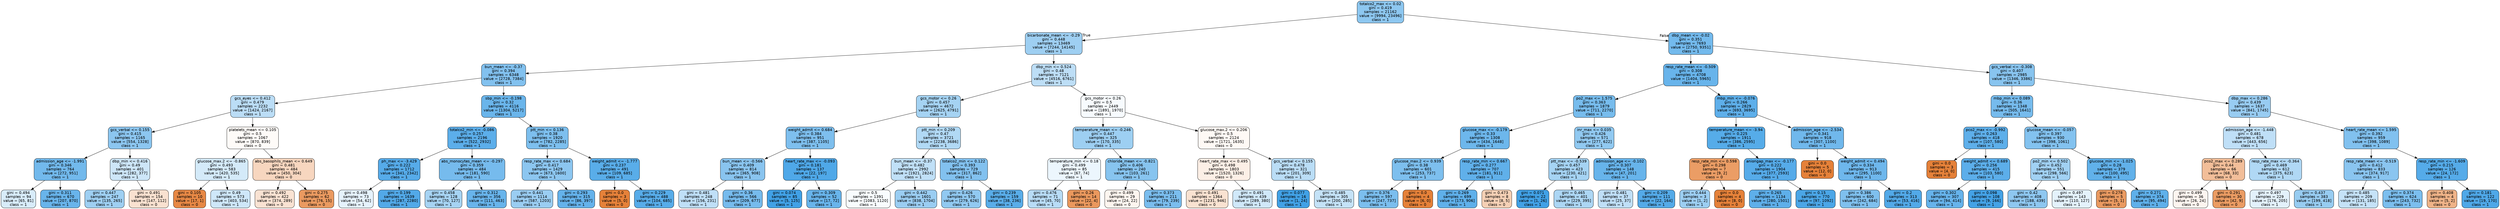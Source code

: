 digraph Tree {
node [shape=box, style="filled, rounded", color="black", fontname="helvetica"] ;
edge [fontname="helvetica"] ;
0 [label="totalco2_max <= 0.02\ngini = 0.419\nsamples = 21162\nvalue = [9994, 23496]\nclass = 1", fillcolor="#8dc7f0"] ;
1 [label="bicarbonate_mean <= -0.29\ngini = 0.448\nsamples = 13469\nvalue = [7244, 14145]\nclass = 1", fillcolor="#9ecff2"] ;
0 -> 1 [labeldistance=2.5, labelangle=45, headlabel="True"] ;
2 [label="bun_mean <= -0.37\ngini = 0.394\nsamples = 6348\nvalue = [2728, 7384]\nclass = 1", fillcolor="#82c1ef"] ;
1 -> 2 ;
3 [label="gcs_eyes <= 0.412\ngini = 0.479\nsamples = 2232\nvalue = [1424, 2167]\nclass = 1", fillcolor="#bbddf6"] ;
2 -> 3 ;
4 [label="gcs_verbal <= 0.155\ngini = 0.415\nsamples = 1165\nvalue = [554, 1328]\nclass = 1", fillcolor="#8cc6f0"] ;
3 -> 4 ;
5 [label="admission_age <= -1.991\ngini = 0.346\nsamples = 764\nvalue = [272, 951]\nclass = 1", fillcolor="#72b9ec"] ;
4 -> 5 ;
6 [label="gini = 0.494\nsamples = 94\nvalue = [65, 81]\nclass = 1", fillcolor="#d8ecfa"] ;
5 -> 6 ;
7 [label="gini = 0.311\nsamples = 670\nvalue = [207, 870]\nclass = 1", fillcolor="#68b4eb"] ;
5 -> 7 ;
8 [label="dbp_min <= 0.416\ngini = 0.49\nsamples = 401\nvalue = [282, 377]\nclass = 1", fillcolor="#cde6f8"] ;
4 -> 8 ;
9 [label="gini = 0.447\nsamples = 247\nvalue = [135, 265]\nclass = 1", fillcolor="#9ecff2"] ;
8 -> 9 ;
10 [label="gini = 0.491\nsamples = 154\nvalue = [147, 112]\nclass = 0", fillcolor="#f9e1d0"] ;
8 -> 10 ;
11 [label="platelets_mean <= 0.105\ngini = 0.5\nsamples = 1067\nvalue = [870, 839]\nclass = 0", fillcolor="#fefbf8"] ;
3 -> 11 ;
12 [label="glucose_max.2 <= -0.865\ngini = 0.493\nsamples = 583\nvalue = [420, 535]\nclass = 1", fillcolor="#d4eaf9"] ;
11 -> 12 ;
13 [label="gini = 0.105\nsamples = 10\nvalue = [17, 1]\nclass = 0", fillcolor="#e78845"] ;
12 -> 13 ;
14 [label="gini = 0.49\nsamples = 573\nvalue = [403, 534]\nclass = 1", fillcolor="#cee7f9"] ;
12 -> 14 ;
15 [label="abs_basophils_mean <= 0.649\ngini = 0.481\nsamples = 484\nvalue = [450, 304]\nclass = 0", fillcolor="#f7d6bf"] ;
11 -> 15 ;
16 [label="gini = 0.492\nsamples = 422\nvalue = [374, 289]\nclass = 0", fillcolor="#f9e2d2"] ;
15 -> 16 ;
17 [label="gini = 0.275\nsamples = 62\nvalue = [76, 15]\nclass = 0", fillcolor="#ea9a60"] ;
15 -> 17 ;
18 [label="sbp_min <= -0.198\ngini = 0.32\nsamples = 4116\nvalue = [1304, 5217]\nclass = 1", fillcolor="#6ab5eb"] ;
2 -> 18 ;
19 [label="totalco2_min <= -0.086\ngini = 0.257\nsamples = 2196\nvalue = [522, 2932]\nclass = 1", fillcolor="#5caeea"] ;
18 -> 19 ;
20 [label="ph_max <= -3.429\ngini = 0.222\nsamples = 1712\nvalue = [341, 2342]\nclass = 1", fillcolor="#56abe9"] ;
19 -> 20 ;
21 [label="gini = 0.498\nsamples = 73\nvalue = [54, 62]\nclass = 1", fillcolor="#e5f2fc"] ;
20 -> 21 ;
22 [label="gini = 0.199\nsamples = 1639\nvalue = [287, 2280]\nclass = 1", fillcolor="#52a9e8"] ;
20 -> 22 ;
23 [label="abs_monocytes_mean <= -0.297\ngini = 0.359\nsamples = 484\nvalue = [181, 590]\nclass = 1", fillcolor="#76bbed"] ;
19 -> 23 ;
24 [label="gini = 0.458\nsamples = 128\nvalue = [70, 127]\nclass = 1", fillcolor="#a6d3f3"] ;
23 -> 24 ;
25 [label="gini = 0.312\nsamples = 356\nvalue = [111, 463]\nclass = 1", fillcolor="#68b4eb"] ;
23 -> 25 ;
26 [label="ptt_min <= 0.136\ngini = 0.38\nsamples = 1920\nvalue = [782, 2285]\nclass = 1", fillcolor="#7dbfee"] ;
18 -> 26 ;
27 [label="resp_rate_max <= 0.684\ngini = 0.417\nsamples = 1429\nvalue = [673, 1600]\nclass = 1", fillcolor="#8cc6f0"] ;
26 -> 27 ;
28 [label="gini = 0.441\nsamples = 1114\nvalue = [587, 1203]\nclass = 1", fillcolor="#9acdf2"] ;
27 -> 28 ;
29 [label="gini = 0.293\nsamples = 315\nvalue = [86, 397]\nclass = 1", fillcolor="#64b2eb"] ;
27 -> 29 ;
30 [label="weight_admit <= -1.777\ngini = 0.237\nsamples = 491\nvalue = [109, 685]\nclass = 1", fillcolor="#59ade9"] ;
26 -> 30 ;
31 [label="gini = 0.0\nsamples = 3\nvalue = [5, 0]\nclass = 0", fillcolor="#e58139"] ;
30 -> 31 ;
32 [label="gini = 0.229\nsamples = 488\nvalue = [104, 685]\nclass = 1", fillcolor="#57ace9"] ;
30 -> 32 ;
33 [label="dbp_min <= 0.524\ngini = 0.48\nsamples = 7121\nvalue = [4516, 6761]\nclass = 1", fillcolor="#bddef6"] ;
1 -> 33 ;
34 [label="gcs_motor <= 0.26\ngini = 0.457\nsamples = 4672\nvalue = [2625, 4791]\nclass = 1", fillcolor="#a5d3f3"] ;
33 -> 34 ;
35 [label="weight_admit <= 0.684\ngini = 0.384\nsamples = 951\nvalue = [387, 1105]\nclass = 1", fillcolor="#7ebfee"] ;
34 -> 35 ;
36 [label="bun_mean <= -0.566\ngini = 0.409\nsamples = 814\nvalue = [365, 908]\nclass = 1", fillcolor="#89c4ef"] ;
35 -> 36 ;
37 [label="gini = 0.481\nsamples = 248\nvalue = [156, 231]\nclass = 1", fillcolor="#bfdff7"] ;
36 -> 37 ;
38 [label="gini = 0.36\nsamples = 566\nvalue = [209, 677]\nclass = 1", fillcolor="#76bbed"] ;
36 -> 38 ;
39 [label="heart_rate_max <= -0.093\ngini = 0.181\nsamples = 137\nvalue = [22, 197]\nclass = 1", fillcolor="#4fa8e8"] ;
35 -> 39 ;
40 [label="gini = 0.074\nsamples = 85\nvalue = [5, 125]\nclass = 1", fillcolor="#41a1e6"] ;
39 -> 40 ;
41 [label="gini = 0.309\nsamples = 52\nvalue = [17, 72]\nclass = 1", fillcolor="#68b4eb"] ;
39 -> 41 ;
42 [label="ptt_min <= 0.209\ngini = 0.47\nsamples = 3721\nvalue = [2238, 3686]\nclass = 1", fillcolor="#b1d9f5"] ;
34 -> 42 ;
43 [label="bun_mean <= -0.37\ngini = 0.482\nsamples = 2992\nvalue = [1921, 2824]\nclass = 1", fillcolor="#c0e0f7"] ;
42 -> 43 ;
44 [label="gini = 0.5\nsamples = 1391\nvalue = [1083, 1120]\nclass = 1", fillcolor="#f8fcfe"] ;
43 -> 44 ;
45 [label="gini = 0.442\nsamples = 1601\nvalue = [838, 1704]\nclass = 1", fillcolor="#9acdf2"] ;
43 -> 45 ;
46 [label="totalco2_min <= 0.122\ngini = 0.393\nsamples = 729\nvalue = [317, 862]\nclass = 1", fillcolor="#82c1ef"] ;
42 -> 46 ;
47 [label="gini = 0.426\nsamples = 570\nvalue = [279, 626]\nclass = 1", fillcolor="#91c9f1"] ;
46 -> 47 ;
48 [label="gini = 0.239\nsamples = 159\nvalue = [38, 236]\nclass = 1", fillcolor="#59ade9"] ;
46 -> 48 ;
49 [label="gcs_motor <= 0.26\ngini = 0.5\nsamples = 2449\nvalue = [1891, 1970]\nclass = 1", fillcolor="#f7fbfe"] ;
33 -> 49 ;
50 [label="temperature_mean <= -0.246\ngini = 0.447\nsamples = 325\nvalue = [170, 335]\nclass = 1", fillcolor="#9dcff2"] ;
49 -> 50 ;
51 [label="temperature_min <= 0.18\ngini = 0.499\nsamples = 85\nvalue = [67, 74]\nclass = 1", fillcolor="#ecf6fd"] ;
50 -> 51 ;
52 [label="gini = 0.476\nsamples = 71\nvalue = [45, 70]\nclass = 1", fillcolor="#b8dcf6"] ;
51 -> 52 ;
53 [label="gini = 0.26\nsamples = 14\nvalue = [22, 4]\nclass = 0", fillcolor="#ea985d"] ;
51 -> 53 ;
54 [label="chloride_mean <= -0.821\ngini = 0.406\nsamples = 240\nvalue = [103, 261]\nclass = 1", fillcolor="#87c4ef"] ;
50 -> 54 ;
55 [label="gini = 0.499\nsamples = 29\nvalue = [24, 22]\nclass = 0", fillcolor="#fdf5ef"] ;
54 -> 55 ;
56 [label="gini = 0.373\nsamples = 211\nvalue = [79, 239]\nclass = 1", fillcolor="#7abdee"] ;
54 -> 56 ;
57 [label="glucose_max.2 <= 0.206\ngini = 0.5\nsamples = 2124\nvalue = [1721, 1635]\nclass = 0", fillcolor="#fef9f5"] ;
49 -> 57 ;
58 [label="heart_rate_max <= 0.495\ngini = 0.498\nsamples = 1803\nvalue = [1520, 1326]\nclass = 0", fillcolor="#fcefe6"] ;
57 -> 58 ;
59 [label="gini = 0.491\nsamples = 1364\nvalue = [1231, 946]\nclass = 0", fillcolor="#f9e2d1"] ;
58 -> 59 ;
60 [label="gini = 0.491\nsamples = 439\nvalue = [289, 380]\nclass = 1", fillcolor="#d0e8f9"] ;
58 -> 60 ;
61 [label="gcs_verbal <= 0.155\ngini = 0.478\nsamples = 321\nvalue = [201, 309]\nclass = 1", fillcolor="#baddf6"] ;
57 -> 61 ;
62 [label="gini = 0.077\nsamples = 16\nvalue = [1, 24]\nclass = 1", fillcolor="#41a1e6"] ;
61 -> 62 ;
63 [label="gini = 0.485\nsamples = 305\nvalue = [200, 285]\nclass = 1", fillcolor="#c4e2f7"] ;
61 -> 63 ;
64 [label="dbp_mean <= -0.02\ngini = 0.351\nsamples = 7693\nvalue = [2750, 9351]\nclass = 1", fillcolor="#73baed"] ;
0 -> 64 [labeldistance=2.5, labelangle=-45, headlabel="False"] ;
65 [label="resp_rate_mean <= -0.509\ngini = 0.308\nsamples = 4708\nvalue = [1404, 5965]\nclass = 1", fillcolor="#68b4eb"] ;
64 -> 65 ;
66 [label="po2_max <= 1.575\ngini = 0.363\nsamples = 1879\nvalue = [711, 2270]\nclass = 1", fillcolor="#77bced"] ;
65 -> 66 ;
67 [label="glucose_max <= -0.179\ngini = 0.33\nsamples = 1308\nvalue = [434, 1648]\nclass = 1", fillcolor="#6db7ec"] ;
66 -> 67 ;
68 [label="glucose_max.2 <= 0.939\ngini = 0.38\nsamples = 601\nvalue = [253, 737]\nclass = 1", fillcolor="#7dbfee"] ;
67 -> 68 ;
69 [label="gini = 0.376\nsamples = 597\nvalue = [247, 737]\nclass = 1", fillcolor="#7bbeee"] ;
68 -> 69 ;
70 [label="gini = 0.0\nsamples = 4\nvalue = [6, 0]\nclass = 0", fillcolor="#e58139"] ;
68 -> 70 ;
71 [label="resp_rate_min <= 0.667\ngini = 0.277\nsamples = 707\nvalue = [181, 911]\nclass = 1", fillcolor="#60b0ea"] ;
67 -> 71 ;
72 [label="gini = 0.269\nsamples = 699\nvalue = [173, 906]\nclass = 1", fillcolor="#5fb0ea"] ;
71 -> 72 ;
73 [label="gini = 0.473\nsamples = 8\nvalue = [8, 5]\nclass = 0", fillcolor="#f5d0b5"] ;
71 -> 73 ;
74 [label="inr_max <= 0.035\ngini = 0.426\nsamples = 571\nvalue = [277, 622]\nclass = 1", fillcolor="#91c9f1"] ;
66 -> 74 ;
75 [label="ptt_max <= -0.539\ngini = 0.457\nsamples = 423\nvalue = [230, 421]\nclass = 1", fillcolor="#a5d3f3"] ;
74 -> 75 ;
76 [label="gini = 0.071\nsamples = 22\nvalue = [1, 26]\nclass = 1", fillcolor="#41a1e6"] ;
75 -> 76 ;
77 [label="gini = 0.465\nsamples = 401\nvalue = [229, 395]\nclass = 1", fillcolor="#acd6f4"] ;
75 -> 77 ;
78 [label="admission_age <= -0.102\ngini = 0.307\nsamples = 148\nvalue = [47, 201]\nclass = 1", fillcolor="#67b4eb"] ;
74 -> 78 ;
79 [label="gini = 0.481\nsamples = 37\nvalue = [25, 37]\nclass = 1", fillcolor="#bfdff7"] ;
78 -> 79 ;
80 [label="gini = 0.209\nsamples = 111\nvalue = [22, 164]\nclass = 1", fillcolor="#54aae8"] ;
78 -> 80 ;
81 [label="mbp_min <= -0.076\ngini = 0.266\nsamples = 2829\nvalue = [693, 3695]\nclass = 1", fillcolor="#5eafea"] ;
65 -> 81 ;
82 [label="temperature_mean <= -3.94\ngini = 0.225\nsamples = 1911\nvalue = [386, 2595]\nclass = 1", fillcolor="#56ace9"] ;
81 -> 82 ;
83 [label="resp_rate_min <= 0.598\ngini = 0.298\nsamples = 7\nvalue = [9, 2]\nclass = 0", fillcolor="#eb9d65"] ;
82 -> 83 ;
84 [label="gini = 0.444\nsamples = 3\nvalue = [1, 2]\nclass = 1", fillcolor="#9ccef2"] ;
83 -> 84 ;
85 [label="gini = 0.0\nsamples = 4\nvalue = [8, 0]\nclass = 0", fillcolor="#e58139"] ;
83 -> 85 ;
86 [label="aniongap_max <= -0.177\ngini = 0.222\nsamples = 1904\nvalue = [377, 2593]\nclass = 1", fillcolor="#56abe9"] ;
82 -> 86 ;
87 [label="gini = 0.265\nsamples = 1134\nvalue = [280, 1501]\nclass = 1", fillcolor="#5eafea"] ;
86 -> 87 ;
88 [label="gini = 0.15\nsamples = 770\nvalue = [97, 1092]\nclass = 1", fillcolor="#4ba6e7"] ;
86 -> 88 ;
89 [label="admission_age <= -2.534\ngini = 0.341\nsamples = 918\nvalue = [307, 1100]\nclass = 1", fillcolor="#70b8ec"] ;
81 -> 89 ;
90 [label="gini = 0.0\nsamples = 5\nvalue = [12, 0]\nclass = 0", fillcolor="#e58139"] ;
89 -> 90 ;
91 [label="weight_admit <= 0.494\ngini = 0.334\nsamples = 913\nvalue = [295, 1100]\nclass = 1", fillcolor="#6eb7ec"] ;
89 -> 91 ;
92 [label="gini = 0.386\nsamples = 600\nvalue = [242, 684]\nclass = 1", fillcolor="#7fc0ee"] ;
91 -> 92 ;
93 [label="gini = 0.2\nsamples = 313\nvalue = [53, 416]\nclass = 1", fillcolor="#52a9e8"] ;
91 -> 93 ;
94 [label="gcs_verbal <= -0.308\ngini = 0.407\nsamples = 2985\nvalue = [1346, 3386]\nclass = 1", fillcolor="#88c4ef"] ;
64 -> 94 ;
95 [label="mbp_min <= 0.089\ngini = 0.36\nsamples = 1348\nvalue = [505, 1641]\nclass = 1", fillcolor="#76bbed"] ;
94 -> 95 ;
96 [label="pco2_max <= -0.992\ngini = 0.263\nsamples = 418\nvalue = [107, 580]\nclass = 1", fillcolor="#5eafea"] ;
95 -> 96 ;
97 [label="gini = 0.0\nsamples = 3\nvalue = [4, 0]\nclass = 0", fillcolor="#e58139"] ;
96 -> 97 ;
98 [label="weight_admit <= 0.689\ngini = 0.256\nsamples = 415\nvalue = [103, 580]\nclass = 1", fillcolor="#5caeea"] ;
96 -> 98 ;
99 [label="gini = 0.302\nsamples = 307\nvalue = [94, 414]\nclass = 1", fillcolor="#66b3eb"] ;
98 -> 99 ;
100 [label="gini = 0.098\nsamples = 108\nvalue = [9, 166]\nclass = 1", fillcolor="#44a2e6"] ;
98 -> 100 ;
101 [label="glucose_mean <= -0.057\ngini = 0.397\nsamples = 930\nvalue = [398, 1061]\nclass = 1", fillcolor="#83c2ef"] ;
95 -> 101 ;
102 [label="po2_min <= 0.502\ngini = 0.452\nsamples = 551\nvalue = [298, 566]\nclass = 1", fillcolor="#a1d1f3"] ;
101 -> 102 ;
103 [label="gini = 0.42\nsamples = 408\nvalue = [188, 439]\nclass = 1", fillcolor="#8ec7f0"] ;
102 -> 103 ;
104 [label="gini = 0.497\nsamples = 143\nvalue = [110, 127]\nclass = 1", fillcolor="#e4f2fc"] ;
102 -> 104 ;
105 [label="glucose_min <= -1.025\ngini = 0.28\nsamples = 379\nvalue = [100, 495]\nclass = 1", fillcolor="#61b1ea"] ;
101 -> 105 ;
106 [label="gini = 0.278\nsamples = 5\nvalue = [5, 1]\nclass = 0", fillcolor="#ea9a61"] ;
105 -> 106 ;
107 [label="gini = 0.271\nsamples = 374\nvalue = [95, 494]\nclass = 1", fillcolor="#5fb0ea"] ;
105 -> 107 ;
108 [label="dbp_max <= 0.286\ngini = 0.439\nsamples = 1637\nvalue = [841, 1745]\nclass = 1", fillcolor="#98ccf2"] ;
94 -> 108 ;
109 [label="admission_age <= -1.448\ngini = 0.481\nsamples = 678\nvalue = [443, 656]\nclass = 1", fillcolor="#bfdff7"] ;
108 -> 109 ;
110 [label="pco2_max <= 0.289\ngini = 0.44\nsamples = 66\nvalue = [68, 33]\nclass = 0", fillcolor="#f2be99"] ;
109 -> 110 ;
111 [label="gini = 0.499\nsamples = 36\nvalue = [26, 24]\nclass = 0", fillcolor="#fdf5f0"] ;
110 -> 111 ;
112 [label="gini = 0.291\nsamples = 30\nvalue = [42, 9]\nclass = 0", fillcolor="#eb9c63"] ;
110 -> 112 ;
113 [label="resp_rate_max <= -0.364\ngini = 0.469\nsamples = 612\nvalue = [375, 623]\nclass = 1", fillcolor="#b0d8f5"] ;
109 -> 113 ;
114 [label="gini = 0.497\nsamples = 229\nvalue = [176, 205]\nclass = 1", fillcolor="#e3f1fb"] ;
113 -> 114 ;
115 [label="gini = 0.437\nsamples = 383\nvalue = [199, 418]\nclass = 1", fillcolor="#97ccf1"] ;
113 -> 115 ;
116 [label="heart_rate_mean <= 1.595\ngini = 0.392\nsamples = 959\nvalue = [398, 1089]\nclass = 1", fillcolor="#81c1ef"] ;
108 -> 116 ;
117 [label="resp_rate_mean <= -0.519\ngini = 0.412\nsamples = 833\nvalue = [374, 917]\nclass = 1", fillcolor="#8ac5f0"] ;
116 -> 117 ;
118 [label="gini = 0.485\nsamples = 209\nvalue = [131, 185]\nclass = 1", fillcolor="#c5e2f7"] ;
117 -> 118 ;
119 [label="gini = 0.374\nsamples = 624\nvalue = [243, 732]\nclass = 1", fillcolor="#7bbeee"] ;
117 -> 119 ;
120 [label="resp_rate_min <= -1.609\ngini = 0.215\nsamples = 126\nvalue = [24, 172]\nclass = 1", fillcolor="#55abe9"] ;
116 -> 120 ;
121 [label="gini = 0.408\nsamples = 4\nvalue = [5, 2]\nclass = 0", fillcolor="#efb388"] ;
120 -> 121 ;
122 [label="gini = 0.181\nsamples = 122\nvalue = [19, 170]\nclass = 1", fillcolor="#4fa8e8"] ;
120 -> 122 ;
}